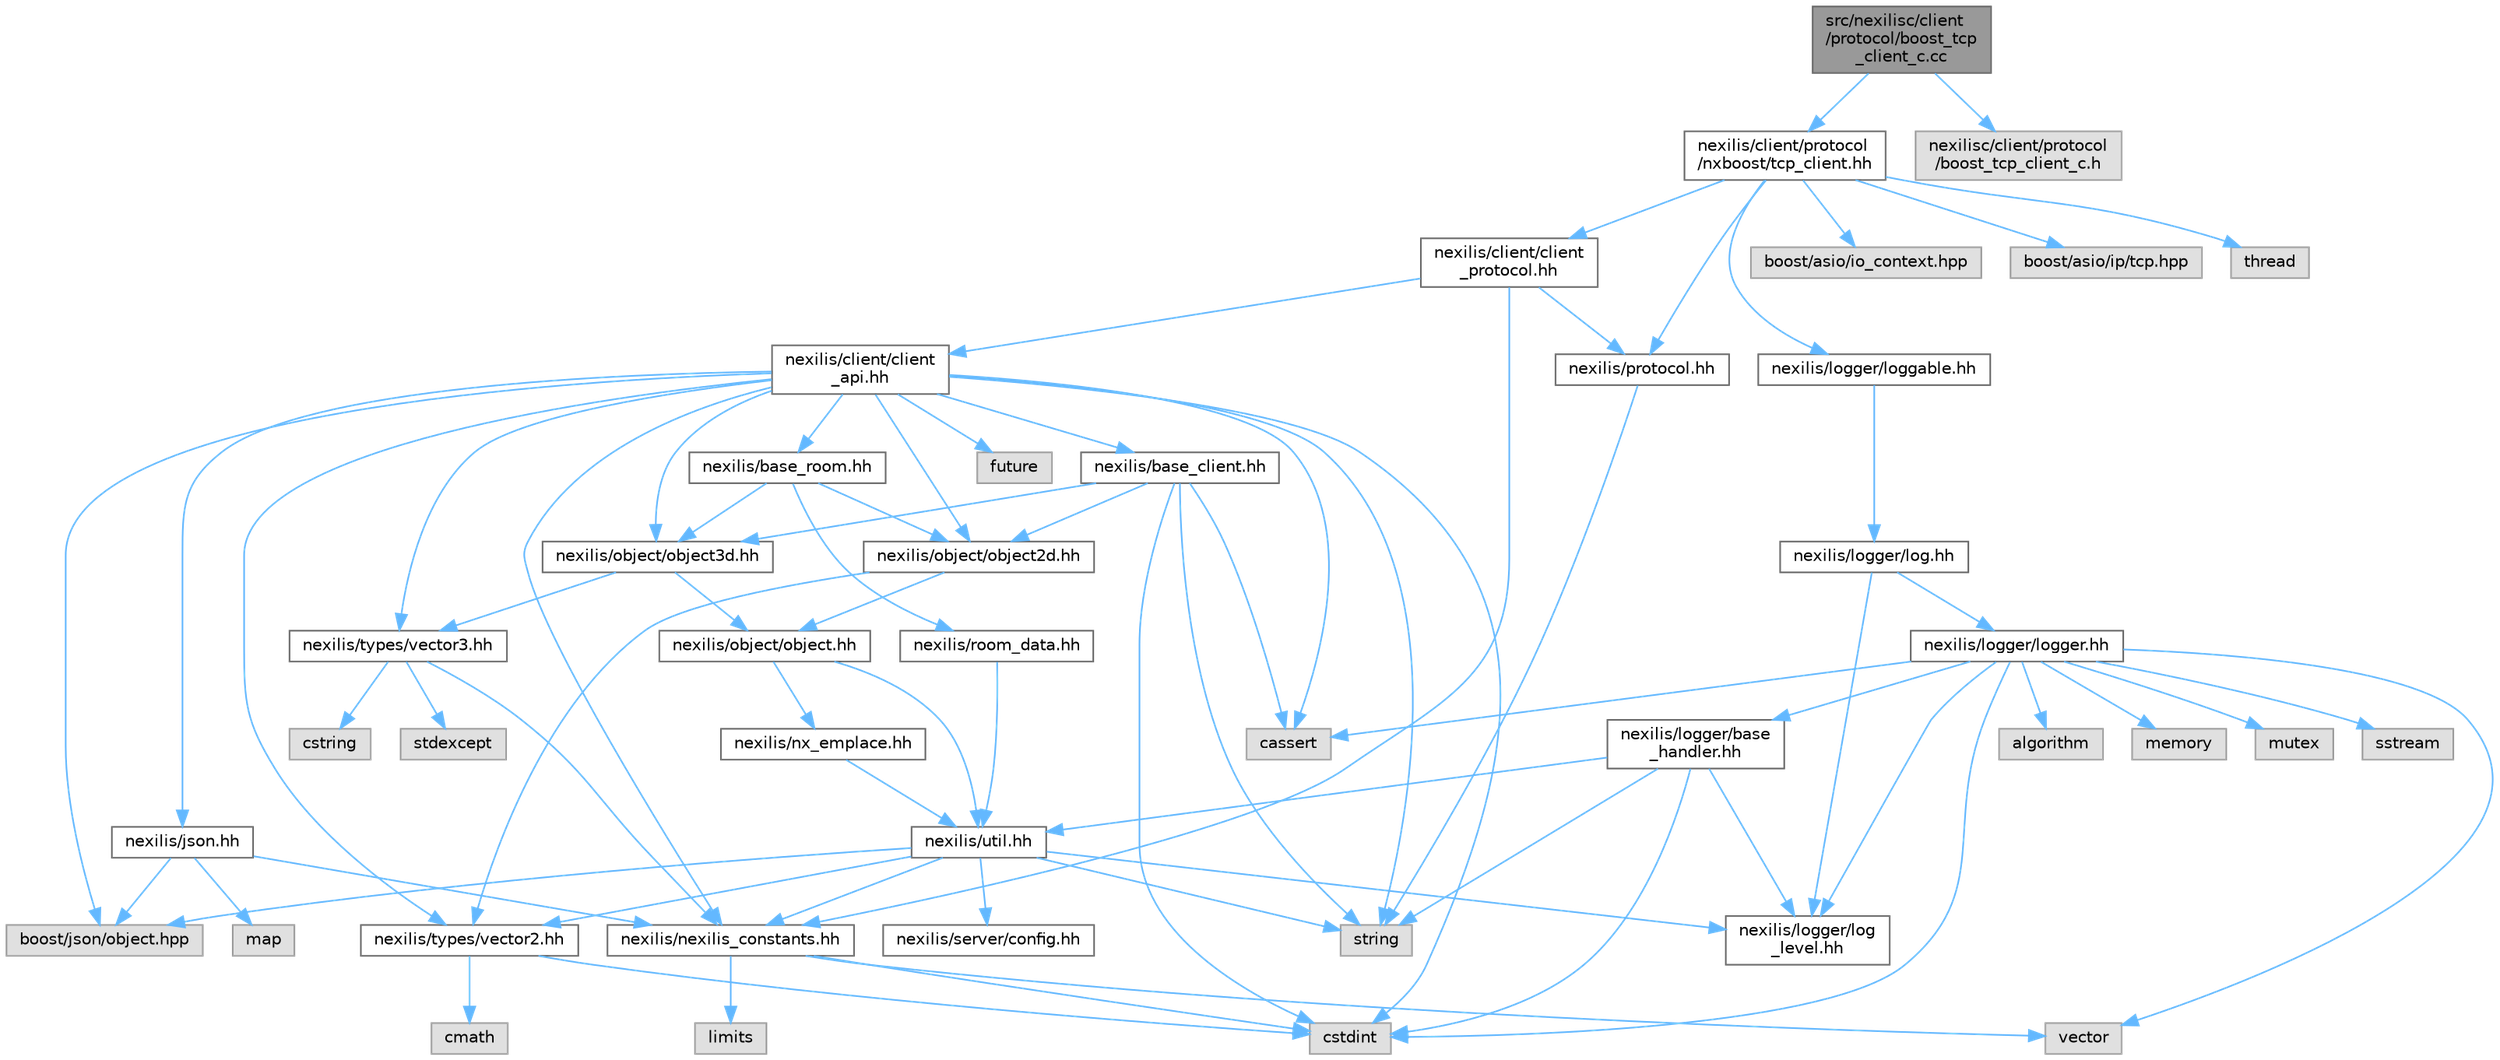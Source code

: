 digraph "src/nexilisc/client/protocol/boost_tcp_client_c.cc"
{
 // LATEX_PDF_SIZE
  bgcolor="transparent";
  edge [fontname=Helvetica,fontsize=10,labelfontname=Helvetica,labelfontsize=10];
  node [fontname=Helvetica,fontsize=10,shape=box,height=0.2,width=0.4];
  Node1 [id="Node000001",label="src/nexilisc/client\l/protocol/boost_tcp\l_client_c.cc",height=0.2,width=0.4,color="gray40", fillcolor="grey60", style="filled", fontcolor="black",tooltip=" "];
  Node1 -> Node2 [id="edge1_Node000001_Node000002",color="steelblue1",style="solid",tooltip=" "];
  Node2 [id="Node000002",label="nexilis/client/protocol\l/nxboost/tcp_client.hh",height=0.2,width=0.4,color="grey40", fillcolor="white", style="filled",URL="$d1/dab/client_2protocol_2nxboost_2tcp__client_8hh.html",tooltip=" "];
  Node2 -> Node3 [id="edge2_Node000002_Node000003",color="steelblue1",style="solid",tooltip=" "];
  Node3 [id="Node000003",label="nexilis/client/client\l_protocol.hh",height=0.2,width=0.4,color="grey40", fillcolor="white", style="filled",URL="$dd/dc4/client__protocol_8hh.html",tooltip=" "];
  Node3 -> Node4 [id="edge3_Node000003_Node000004",color="steelblue1",style="solid",tooltip=" "];
  Node4 [id="Node000004",label="nexilis/client/client\l_api.hh",height=0.2,width=0.4,color="grey40", fillcolor="white", style="filled",URL="$d5/d13/client__api_8hh.html",tooltip=" "];
  Node4 -> Node5 [id="edge4_Node000004_Node000005",color="steelblue1",style="solid",tooltip=" "];
  Node5 [id="Node000005",label="nexilis/base_client.hh",height=0.2,width=0.4,color="grey40", fillcolor="white", style="filled",URL="$d1/d89/base__client_8hh.html",tooltip=" "];
  Node5 -> Node6 [id="edge5_Node000005_Node000006",color="steelblue1",style="solid",tooltip=" "];
  Node6 [id="Node000006",label="cassert",height=0.2,width=0.4,color="grey60", fillcolor="#E0E0E0", style="filled",tooltip=" "];
  Node5 -> Node7 [id="edge6_Node000005_Node000007",color="steelblue1",style="solid",tooltip=" "];
  Node7 [id="Node000007",label="cstdint",height=0.2,width=0.4,color="grey60", fillcolor="#E0E0E0", style="filled",tooltip=" "];
  Node5 -> Node8 [id="edge7_Node000005_Node000008",color="steelblue1",style="solid",tooltip=" "];
  Node8 [id="Node000008",label="string",height=0.2,width=0.4,color="grey60", fillcolor="#E0E0E0", style="filled",tooltip=" "];
  Node5 -> Node9 [id="edge8_Node000005_Node000009",color="steelblue1",style="solid",tooltip=" "];
  Node9 [id="Node000009",label="nexilis/object/object2d.hh",height=0.2,width=0.4,color="grey40", fillcolor="white", style="filled",URL="$db/d6b/object2d_8hh.html",tooltip=" "];
  Node9 -> Node10 [id="edge9_Node000009_Node000010",color="steelblue1",style="solid",tooltip=" "];
  Node10 [id="Node000010",label="nexilis/object/object.hh",height=0.2,width=0.4,color="grey40", fillcolor="white", style="filled",URL="$dd/d07/object_8hh.html",tooltip=" "];
  Node10 -> Node11 [id="edge10_Node000010_Node000011",color="steelblue1",style="solid",tooltip=" "];
  Node11 [id="Node000011",label="nexilis/nx_emplace.hh",height=0.2,width=0.4,color="grey40", fillcolor="white", style="filled",URL="$de/d10/nx__emplace_8hh.html",tooltip=" "];
  Node11 -> Node12 [id="edge11_Node000011_Node000012",color="steelblue1",style="solid",tooltip=" "];
  Node12 [id="Node000012",label="nexilis/util.hh",height=0.2,width=0.4,color="grey40", fillcolor="white", style="filled",URL="$d3/d68/util_8hh.html",tooltip=" "];
  Node12 -> Node13 [id="edge12_Node000012_Node000013",color="steelblue1",style="solid",tooltip=" "];
  Node13 [id="Node000013",label="nexilis/logger/log\l_level.hh",height=0.2,width=0.4,color="grey40", fillcolor="white", style="filled",URL="$dd/dbd/log__level_8hh.html",tooltip=" "];
  Node12 -> Node14 [id="edge13_Node000012_Node000014",color="steelblue1",style="solid",tooltip=" "];
  Node14 [id="Node000014",label="nexilis/nexilis_constants.hh",height=0.2,width=0.4,color="grey40", fillcolor="white", style="filled",URL="$dd/da5/nexilis__constants_8hh.html",tooltip=" "];
  Node14 -> Node7 [id="edge14_Node000014_Node000007",color="steelblue1",style="solid",tooltip=" "];
  Node14 -> Node15 [id="edge15_Node000014_Node000015",color="steelblue1",style="solid",tooltip=" "];
  Node15 [id="Node000015",label="limits",height=0.2,width=0.4,color="grey60", fillcolor="#E0E0E0", style="filled",tooltip=" "];
  Node14 -> Node16 [id="edge16_Node000014_Node000016",color="steelblue1",style="solid",tooltip=" "];
  Node16 [id="Node000016",label="vector",height=0.2,width=0.4,color="grey60", fillcolor="#E0E0E0", style="filled",tooltip=" "];
  Node12 -> Node17 [id="edge17_Node000012_Node000017",color="steelblue1",style="solid",tooltip=" "];
  Node17 [id="Node000017",label="nexilis/server/config.hh",height=0.2,width=0.4,color="grey40", fillcolor="white", style="filled",URL="$dc/d53/config_8hh.html",tooltip=" "];
  Node12 -> Node18 [id="edge18_Node000012_Node000018",color="steelblue1",style="solid",tooltip=" "];
  Node18 [id="Node000018",label="nexilis/types/vector2.hh",height=0.2,width=0.4,color="grey40", fillcolor="white", style="filled",URL="$d1/d6b/vector2_8hh.html",tooltip=" "];
  Node18 -> Node19 [id="edge19_Node000018_Node000019",color="steelblue1",style="solid",tooltip=" "];
  Node19 [id="Node000019",label="cmath",height=0.2,width=0.4,color="grey60", fillcolor="#E0E0E0", style="filled",tooltip=" "];
  Node18 -> Node7 [id="edge20_Node000018_Node000007",color="steelblue1",style="solid",tooltip=" "];
  Node12 -> Node20 [id="edge21_Node000012_Node000020",color="steelblue1",style="solid",tooltip=" "];
  Node20 [id="Node000020",label="boost/json/object.hpp",height=0.2,width=0.4,color="grey60", fillcolor="#E0E0E0", style="filled",tooltip=" "];
  Node12 -> Node8 [id="edge22_Node000012_Node000008",color="steelblue1",style="solid",tooltip=" "];
  Node10 -> Node12 [id="edge23_Node000010_Node000012",color="steelblue1",style="solid",tooltip=" "];
  Node9 -> Node18 [id="edge24_Node000009_Node000018",color="steelblue1",style="solid",tooltip=" "];
  Node5 -> Node21 [id="edge25_Node000005_Node000021",color="steelblue1",style="solid",tooltip=" "];
  Node21 [id="Node000021",label="nexilis/object/object3d.hh",height=0.2,width=0.4,color="grey40", fillcolor="white", style="filled",URL="$d4/d63/object3d_8hh.html",tooltip=" "];
  Node21 -> Node10 [id="edge26_Node000021_Node000010",color="steelblue1",style="solid",tooltip=" "];
  Node21 -> Node22 [id="edge27_Node000021_Node000022",color="steelblue1",style="solid",tooltip=" "];
  Node22 [id="Node000022",label="nexilis/types/vector3.hh",height=0.2,width=0.4,color="grey40", fillcolor="white", style="filled",URL="$db/d36/vector3_8hh.html",tooltip=" "];
  Node22 -> Node14 [id="edge28_Node000022_Node000014",color="steelblue1",style="solid",tooltip=" "];
  Node22 -> Node23 [id="edge29_Node000022_Node000023",color="steelblue1",style="solid",tooltip=" "];
  Node23 [id="Node000023",label="cstring",height=0.2,width=0.4,color="grey60", fillcolor="#E0E0E0", style="filled",tooltip=" "];
  Node22 -> Node24 [id="edge30_Node000022_Node000024",color="steelblue1",style="solid",tooltip=" "];
  Node24 [id="Node000024",label="stdexcept",height=0.2,width=0.4,color="grey60", fillcolor="#E0E0E0", style="filled",tooltip=" "];
  Node4 -> Node25 [id="edge31_Node000004_Node000025",color="steelblue1",style="solid",tooltip=" "];
  Node25 [id="Node000025",label="nexilis/base_room.hh",height=0.2,width=0.4,color="grey40", fillcolor="white", style="filled",URL="$d9/ddd/base__room_8hh.html",tooltip=" "];
  Node25 -> Node9 [id="edge32_Node000025_Node000009",color="steelblue1",style="solid",tooltip=" "];
  Node25 -> Node21 [id="edge33_Node000025_Node000021",color="steelblue1",style="solid",tooltip=" "];
  Node25 -> Node26 [id="edge34_Node000025_Node000026",color="steelblue1",style="solid",tooltip=" "];
  Node26 [id="Node000026",label="nexilis/room_data.hh",height=0.2,width=0.4,color="grey40", fillcolor="white", style="filled",URL="$df/d7c/room__data_8hh.html",tooltip=" "];
  Node26 -> Node12 [id="edge35_Node000026_Node000012",color="steelblue1",style="solid",tooltip=" "];
  Node4 -> Node27 [id="edge36_Node000004_Node000027",color="steelblue1",style="solid",tooltip=" "];
  Node27 [id="Node000027",label="nexilis/json.hh",height=0.2,width=0.4,color="grey40", fillcolor="white", style="filled",URL="$d8/d8d/json_8hh.html",tooltip=" "];
  Node27 -> Node14 [id="edge37_Node000027_Node000014",color="steelblue1",style="solid",tooltip=" "];
  Node27 -> Node20 [id="edge38_Node000027_Node000020",color="steelblue1",style="solid",tooltip=" "];
  Node27 -> Node28 [id="edge39_Node000027_Node000028",color="steelblue1",style="solid",tooltip=" "];
  Node28 [id="Node000028",label="map",height=0.2,width=0.4,color="grey60", fillcolor="#E0E0E0", style="filled",tooltip=" "];
  Node4 -> Node14 [id="edge40_Node000004_Node000014",color="steelblue1",style="solid",tooltip=" "];
  Node4 -> Node9 [id="edge41_Node000004_Node000009",color="steelblue1",style="solid",tooltip=" "];
  Node4 -> Node21 [id="edge42_Node000004_Node000021",color="steelblue1",style="solid",tooltip=" "];
  Node4 -> Node18 [id="edge43_Node000004_Node000018",color="steelblue1",style="solid",tooltip=" "];
  Node4 -> Node22 [id="edge44_Node000004_Node000022",color="steelblue1",style="solid",tooltip=" "];
  Node4 -> Node20 [id="edge45_Node000004_Node000020",color="steelblue1",style="solid",tooltip=" "];
  Node4 -> Node6 [id="edge46_Node000004_Node000006",color="steelblue1",style="solid",tooltip=" "];
  Node4 -> Node7 [id="edge47_Node000004_Node000007",color="steelblue1",style="solid",tooltip=" "];
  Node4 -> Node29 [id="edge48_Node000004_Node000029",color="steelblue1",style="solid",tooltip=" "];
  Node29 [id="Node000029",label="future",height=0.2,width=0.4,color="grey60", fillcolor="#E0E0E0", style="filled",tooltip=" "];
  Node4 -> Node8 [id="edge49_Node000004_Node000008",color="steelblue1",style="solid",tooltip=" "];
  Node3 -> Node14 [id="edge50_Node000003_Node000014",color="steelblue1",style="solid",tooltip=" "];
  Node3 -> Node30 [id="edge51_Node000003_Node000030",color="steelblue1",style="solid",tooltip=" "];
  Node30 [id="Node000030",label="nexilis/protocol.hh",height=0.2,width=0.4,color="grey40", fillcolor="white", style="filled",URL="$d1/d2a/protocol_8hh.html",tooltip=" "];
  Node30 -> Node8 [id="edge52_Node000030_Node000008",color="steelblue1",style="solid",tooltip=" "];
  Node2 -> Node31 [id="edge53_Node000002_Node000031",color="steelblue1",style="solid",tooltip=" "];
  Node31 [id="Node000031",label="nexilis/logger/loggable.hh",height=0.2,width=0.4,color="grey40", fillcolor="white", style="filled",URL="$d4/d4d/loggable_8hh.html",tooltip=" "];
  Node31 -> Node32 [id="edge54_Node000031_Node000032",color="steelblue1",style="solid",tooltip=" "];
  Node32 [id="Node000032",label="nexilis/logger/log.hh",height=0.2,width=0.4,color="grey40", fillcolor="white", style="filled",URL="$d3/de3/log_8hh.html",tooltip=" "];
  Node32 -> Node13 [id="edge55_Node000032_Node000013",color="steelblue1",style="solid",tooltip=" "];
  Node32 -> Node33 [id="edge56_Node000032_Node000033",color="steelblue1",style="solid",tooltip=" "];
  Node33 [id="Node000033",label="nexilis/logger/logger.hh",height=0.2,width=0.4,color="grey40", fillcolor="white", style="filled",URL="$d5/dc3/logger_8hh.html",tooltip=" "];
  Node33 -> Node34 [id="edge57_Node000033_Node000034",color="steelblue1",style="solid",tooltip=" "];
  Node34 [id="Node000034",label="nexilis/logger/base\l_handler.hh",height=0.2,width=0.4,color="grey40", fillcolor="white", style="filled",URL="$d5/d5a/base__handler_8hh.html",tooltip=" "];
  Node34 -> Node13 [id="edge58_Node000034_Node000013",color="steelblue1",style="solid",tooltip=" "];
  Node34 -> Node12 [id="edge59_Node000034_Node000012",color="steelblue1",style="solid",tooltip=" "];
  Node34 -> Node7 [id="edge60_Node000034_Node000007",color="steelblue1",style="solid",tooltip=" "];
  Node34 -> Node8 [id="edge61_Node000034_Node000008",color="steelblue1",style="solid",tooltip=" "];
  Node33 -> Node13 [id="edge62_Node000033_Node000013",color="steelblue1",style="solid",tooltip=" "];
  Node33 -> Node35 [id="edge63_Node000033_Node000035",color="steelblue1",style="solid",tooltip=" "];
  Node35 [id="Node000035",label="algorithm",height=0.2,width=0.4,color="grey60", fillcolor="#E0E0E0", style="filled",tooltip=" "];
  Node33 -> Node6 [id="edge64_Node000033_Node000006",color="steelblue1",style="solid",tooltip=" "];
  Node33 -> Node7 [id="edge65_Node000033_Node000007",color="steelblue1",style="solid",tooltip=" "];
  Node33 -> Node36 [id="edge66_Node000033_Node000036",color="steelblue1",style="solid",tooltip=" "];
  Node36 [id="Node000036",label="memory",height=0.2,width=0.4,color="grey60", fillcolor="#E0E0E0", style="filled",tooltip=" "];
  Node33 -> Node37 [id="edge67_Node000033_Node000037",color="steelblue1",style="solid",tooltip=" "];
  Node37 [id="Node000037",label="mutex",height=0.2,width=0.4,color="grey60", fillcolor="#E0E0E0", style="filled",tooltip=" "];
  Node33 -> Node38 [id="edge68_Node000033_Node000038",color="steelblue1",style="solid",tooltip=" "];
  Node38 [id="Node000038",label="sstream",height=0.2,width=0.4,color="grey60", fillcolor="#E0E0E0", style="filled",tooltip=" "];
  Node33 -> Node16 [id="edge69_Node000033_Node000016",color="steelblue1",style="solid",tooltip=" "];
  Node2 -> Node30 [id="edge70_Node000002_Node000030",color="steelblue1",style="solid",tooltip=" "];
  Node2 -> Node39 [id="edge71_Node000002_Node000039",color="steelblue1",style="solid",tooltip=" "];
  Node39 [id="Node000039",label="boost/asio/io_context.hpp",height=0.2,width=0.4,color="grey60", fillcolor="#E0E0E0", style="filled",tooltip=" "];
  Node2 -> Node40 [id="edge72_Node000002_Node000040",color="steelblue1",style="solid",tooltip=" "];
  Node40 [id="Node000040",label="boost/asio/ip/tcp.hpp",height=0.2,width=0.4,color="grey60", fillcolor="#E0E0E0", style="filled",tooltip=" "];
  Node2 -> Node41 [id="edge73_Node000002_Node000041",color="steelblue1",style="solid",tooltip=" "];
  Node41 [id="Node000041",label="thread",height=0.2,width=0.4,color="grey60", fillcolor="#E0E0E0", style="filled",tooltip=" "];
  Node1 -> Node42 [id="edge74_Node000001_Node000042",color="steelblue1",style="solid",tooltip=" "];
  Node42 [id="Node000042",label="nexilisc/client/protocol\l/boost_tcp_client_c.h",height=0.2,width=0.4,color="grey60", fillcolor="#E0E0E0", style="filled",tooltip=" "];
}
